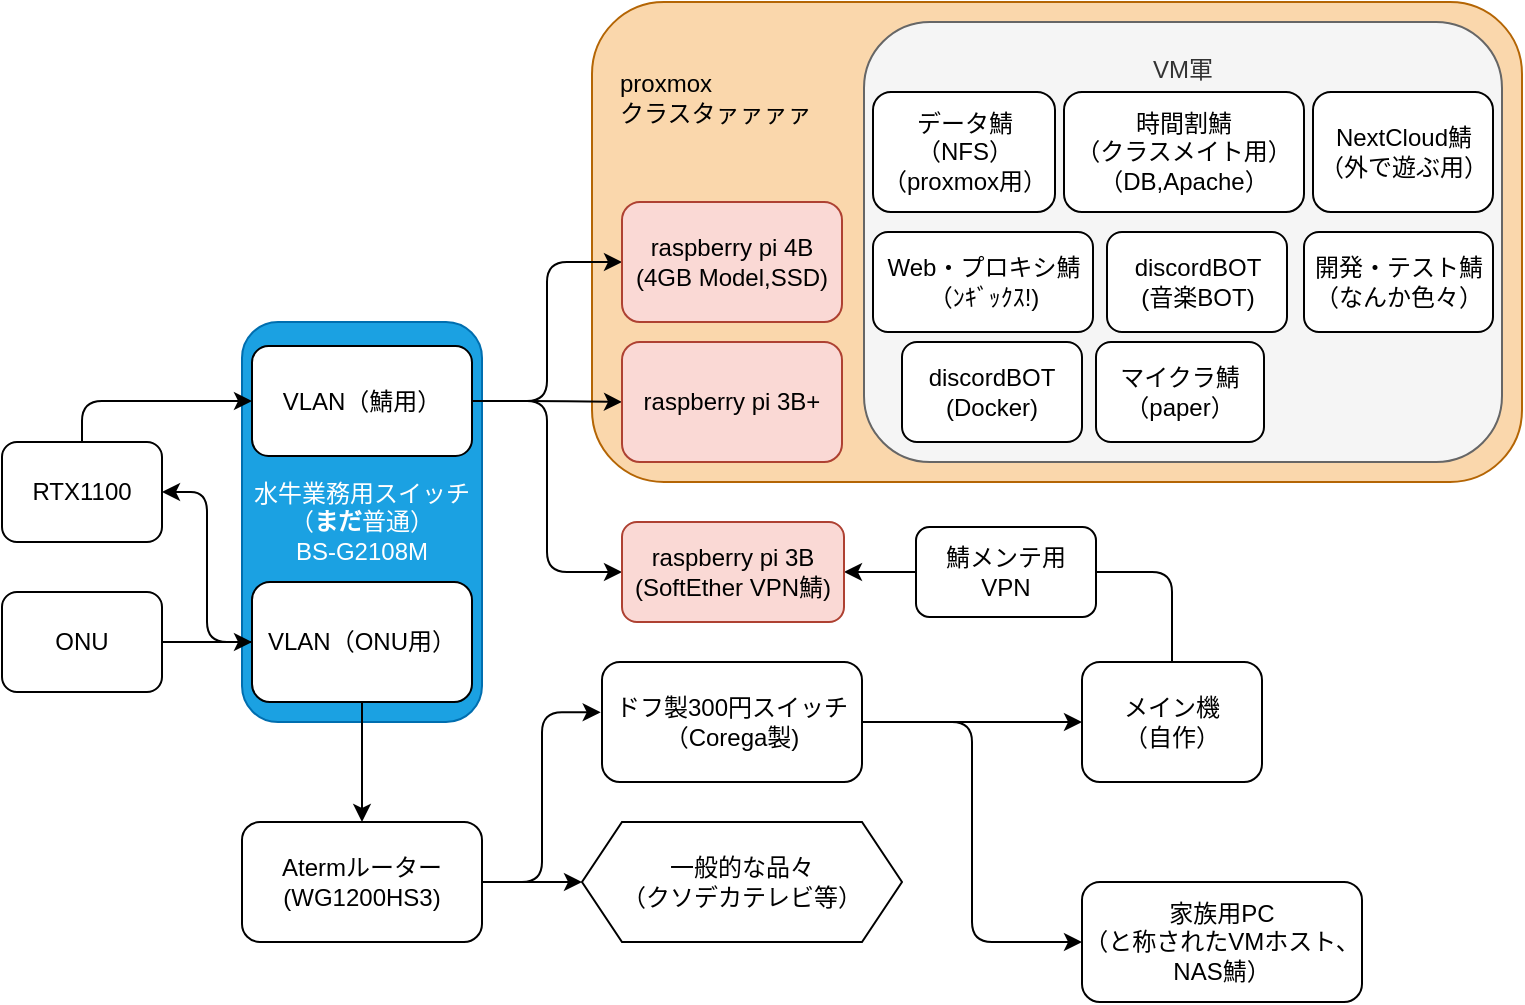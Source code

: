 <mxfile>
    <diagram id="jUWLNYtvDkhMP8iCuSxC" name="Page-1">
        <mxGraphModel dx="327" dy="523" grid="1" gridSize="10" guides="1" tooltips="1" connect="1" arrows="1" fold="1" page="1" pageScale="1" pageWidth="827" pageHeight="583" background="#ffffff" math="0" shadow="0">
            <root>
                <mxCell id="0"/>
                <mxCell id="1" parent="0"/>
                <mxCell id="123" value="&lt;blockquote style=&quot;margin: 0 0 0 40px ; border: none ; padding: 0px&quot;&gt;&lt;/blockquote&gt;&lt;font color=&quot;#000000&quot;&gt;&lt;span style=&quot;text-align: center&quot;&gt;&lt;div style=&quot;text-align: justify&quot;&gt;&lt;span&gt;　proxmox&lt;/span&gt;&lt;/div&gt;&lt;/span&gt;&lt;span style=&quot;text-align: center&quot;&gt;&lt;div style=&quot;text-align: justify&quot;&gt;&lt;span&gt;　クラスタァァァァ&lt;/span&gt;&lt;/div&gt;&lt;/span&gt;&lt;/font&gt;&lt;div style=&quot;text-align: justify&quot;&gt;&lt;font color=&quot;#000000&quot;&gt;&lt;br&gt;&lt;/font&gt;&lt;/div&gt;&lt;div style=&quot;text-align: justify&quot;&gt;&lt;font color=&quot;#000000&quot;&gt;&lt;br&gt;&lt;/font&gt;&lt;/div&gt;&lt;div style=&quot;text-align: justify&quot;&gt;&lt;font color=&quot;#000000&quot;&gt;&lt;br&gt;&lt;/font&gt;&lt;/div&gt;&lt;div style=&quot;text-align: justify&quot;&gt;&lt;font color=&quot;#000000&quot;&gt;&lt;br&gt;&lt;/font&gt;&lt;/div&gt;&lt;div style=&quot;text-align: justify&quot;&gt;&lt;font color=&quot;#000000&quot;&gt;&lt;br&gt;&lt;/font&gt;&lt;/div&gt;&lt;div style=&quot;text-align: justify&quot;&gt;&lt;font color=&quot;#000000&quot;&gt;&amp;nbsp;&lt;/font&gt;&lt;/div&gt;&lt;blockquote style=&quot;margin: 0 0 0 40px ; border: none ; padding: 0px&quot;&gt;&lt;/blockquote&gt;&lt;blockquote style=&quot;margin: 0 0 0 40px ; border: none ; padding: 0px&quot;&gt;&lt;/blockquote&gt;&lt;blockquote style=&quot;margin: 0 0 0 40px ; border: none ; padding: 0px&quot;&gt;&lt;/blockquote&gt;&lt;blockquote style=&quot;margin: 0 0 0 40px ; border: none ; padding: 0px&quot;&gt;&lt;/blockquote&gt;&lt;blockquote style=&quot;margin: 0 0 0 40px ; border: none ; padding: 0px&quot;&gt;&lt;/blockquote&gt;&lt;blockquote style=&quot;margin: 0 0 0 40px ; border: none ; padding: 0px&quot;&gt;&lt;/blockquote&gt;&lt;blockquote style=&quot;margin: 0 0 0 40px ; border: none ; padding: 0px&quot;&gt;&lt;/blockquote&gt;&lt;blockquote style=&quot;text-align: center ; margin: 0px 0px 0px 40px ; border: none ; padding: 0px&quot;&gt;&lt;font color=&quot;#000000&quot;&gt;&lt;br&gt;&lt;/font&gt;&lt;/blockquote&gt;&lt;blockquote style=&quot;text-align: center ; margin: 0px 0px 0px 40px ; border: none ; padding: 0px&quot;&gt;&lt;font color=&quot;#000000&quot;&gt;&lt;br&gt;&lt;/font&gt;&lt;/blockquote&gt;&lt;blockquote style=&quot;text-align: center ; margin: 0px 0px 0px 40px ; border: none ; padding: 0px&quot;&gt;&lt;font color=&quot;#000000&quot;&gt;&lt;br&gt;&lt;/font&gt;&lt;/blockquote&gt;&lt;blockquote style=&quot;text-align: center ; margin: 0px 0px 0px 40px ; border: none ; padding: 0px&quot;&gt;&lt;br&gt;&lt;/blockquote&gt;" style="rounded=1;whiteSpace=wrap;html=1;align=left;fillColor=#fad7ac;strokeColor=#b46504;" parent="1" vertex="1">
                    <mxGeometry x="334" y="40" width="465" height="240" as="geometry"/>
                </mxCell>
                <mxCell id="132" value="VM軍&lt;br&gt;&lt;br&gt;&lt;br&gt;&lt;br&gt;&lt;br&gt;&lt;br&gt;&lt;br&gt;&lt;br&gt;&lt;br&gt;&lt;br&gt;&lt;br&gt;&lt;br&gt;&lt;br&gt;" style="rounded=1;whiteSpace=wrap;html=1;fillColor=#f5f5f5;strokeColor=#666666;fontColor=#333333;" parent="1" vertex="1">
                    <mxGeometry x="470" y="50" width="319" height="220" as="geometry"/>
                </mxCell>
                <mxCell id="95" value="ONU" style="rounded=1;whiteSpace=wrap;html=1;" parent="1" vertex="1">
                    <mxGeometry x="39" y="335" width="80" height="50" as="geometry"/>
                </mxCell>
                <mxCell id="96" value="水牛業務用スイッチ&lt;br&gt;&lt;div&gt;（&lt;b&gt;まだ&lt;/b&gt;普通）&lt;/div&gt;&lt;div&gt;&lt;/div&gt;BS-G2108M" style="rounded=1;whiteSpace=wrap;html=1;fillColor=#1ba1e2;strokeColor=#006EAF;fontColor=#ffffff;" parent="1" vertex="1">
                    <mxGeometry x="159" y="200" width="120" height="200" as="geometry"/>
                </mxCell>
                <mxCell id="128" style="edgeStyle=orthogonalEdgeStyle;html=1;exitX=1;exitY=0.5;exitDx=0;exitDy=0;entryX=0;entryY=0.5;entryDx=0;entryDy=0;strokeColor=#000000;" parent="1" source="97" target="126" edge="1">
                    <mxGeometry relative="1" as="geometry"/>
                </mxCell>
                <mxCell id="129" style="edgeStyle=orthogonalEdgeStyle;html=1;exitX=1;exitY=0.5;exitDx=0;exitDy=0;entryX=0;entryY=0.5;entryDx=0;entryDy=0;strokeColor=#000000;" parent="1" source="97" target="125" edge="1">
                    <mxGeometry relative="1" as="geometry"/>
                </mxCell>
                <mxCell id="130" style="edgeStyle=orthogonalEdgeStyle;html=1;exitX=1;exitY=0.5;exitDx=0;exitDy=0;entryX=0;entryY=0.5;entryDx=0;entryDy=0;strokeColor=#000000;" parent="1" source="97" target="124" edge="1">
                    <mxGeometry relative="1" as="geometry"/>
                </mxCell>
                <mxCell id="97" value="VLAN（鯖用）" style="rounded=1;whiteSpace=wrap;html=1;" parent="1" vertex="1">
                    <mxGeometry x="164" y="212" width="110" height="55" as="geometry"/>
                </mxCell>
                <mxCell id="108" style="edgeStyle=elbowEdgeStyle;html=1;exitX=0;exitY=0.5;exitDx=0;exitDy=0;entryX=1;entryY=0.5;entryDx=0;entryDy=0;strokeColor=#000000;" parent="1" source="98" target="103" edge="1">
                    <mxGeometry relative="1" as="geometry"/>
                </mxCell>
                <mxCell id="114" style="edgeStyle=orthogonalEdgeStyle;html=1;exitX=0.5;exitY=1;exitDx=0;exitDy=0;entryX=0.5;entryY=0;entryDx=0;entryDy=0;strokeColor=#000000;" parent="1" source="98" target="102" edge="1">
                    <mxGeometry relative="1" as="geometry"/>
                </mxCell>
                <mxCell id="98" value="VLAN（ONU用）" style="rounded=1;whiteSpace=wrap;html=1;" parent="1" vertex="1">
                    <mxGeometry x="164" y="330" width="110" height="60" as="geometry"/>
                </mxCell>
                <mxCell id="100" value="" style="edgeStyle=elbowEdgeStyle;endArrow=classic;html=1;entryX=0;entryY=0.5;entryDx=0;entryDy=0;exitX=1;exitY=0.5;exitDx=0;exitDy=0;strokeColor=#000000;" parent="1" source="95" target="98" edge="1">
                    <mxGeometry width="50" height="50" relative="1" as="geometry">
                        <mxPoint x="122" y="293" as="sourcePoint"/>
                        <mxPoint x="104" y="45" as="targetPoint"/>
                    </mxGeometry>
                </mxCell>
                <mxCell id="118" style="edgeStyle=orthogonalEdgeStyle;html=1;exitX=1;exitY=0.5;exitDx=0;exitDy=0;entryX=0;entryY=0.5;entryDx=0;entryDy=0;strokeColor=#000000;" parent="1" source="102" target="117" edge="1">
                    <mxGeometry relative="1" as="geometry"/>
                </mxCell>
                <mxCell id="120" style="edgeStyle=orthogonalEdgeStyle;html=1;exitX=1;exitY=0.5;exitDx=0;exitDy=0;entryX=-0.005;entryY=0.419;entryDx=0;entryDy=0;entryPerimeter=0;strokeColor=#000000;" parent="1" source="102" target="119" edge="1">
                    <mxGeometry relative="1" as="geometry"/>
                </mxCell>
                <mxCell id="102" value="Atermルーター&lt;br&gt;(WG1200HS3)" style="rounded=1;whiteSpace=wrap;html=1;" parent="1" vertex="1">
                    <mxGeometry x="159" y="450" width="120" height="60" as="geometry"/>
                </mxCell>
                <mxCell id="113" style="edgeStyle=orthogonalEdgeStyle;html=1;exitX=0.5;exitY=0;exitDx=0;exitDy=0;strokeColor=#000000;" parent="1" source="103" target="97" edge="1">
                    <mxGeometry relative="1" as="geometry"/>
                </mxCell>
                <mxCell id="103" value="RTX1100" style="rounded=1;whiteSpace=wrap;html=1;" parent="1" vertex="1">
                    <mxGeometry x="39" y="260" width="80" height="50" as="geometry"/>
                </mxCell>
                <mxCell id="117" value="一般的な品々&lt;br&gt;（クソデカテレビ等）" style="shape=hexagon;perimeter=hexagonPerimeter2;whiteSpace=wrap;html=1;fixedSize=1;" parent="1" vertex="1">
                    <mxGeometry x="329" y="450" width="160" height="60" as="geometry"/>
                </mxCell>
                <mxCell id="122" style="edgeStyle=orthogonalEdgeStyle;html=1;exitX=1;exitY=0.5;exitDx=0;exitDy=0;entryX=0;entryY=0.5;entryDx=0;entryDy=0;strokeColor=#000000;" parent="1" source="119" target="121" edge="1">
                    <mxGeometry relative="1" as="geometry"/>
                </mxCell>
                <mxCell id="141" style="edgeStyle=orthogonalEdgeStyle;html=1;exitX=1;exitY=0.5;exitDx=0;exitDy=0;entryX=0;entryY=0.5;entryDx=0;entryDy=0;strokeColor=#000000;" parent="1" source="119" target="140" edge="1">
                    <mxGeometry relative="1" as="geometry"/>
                </mxCell>
                <mxCell id="119" value="ドフ製300円スイッチ&lt;br&gt;（Corega製)" style="rounded=1;whiteSpace=wrap;html=1;" parent="1" vertex="1">
                    <mxGeometry x="339" y="370" width="130" height="60" as="geometry"/>
                </mxCell>
                <mxCell id="138" style="edgeStyle=orthogonalEdgeStyle;html=1;exitX=0.5;exitY=0;exitDx=0;exitDy=0;entryX=1;entryY=0.5;entryDx=0;entryDy=0;strokeColor=#000000;" parent="1" source="121" target="124" edge="1">
                    <mxGeometry relative="1" as="geometry"/>
                </mxCell>
                <mxCell id="121" value="メイン機&lt;br&gt;（自作）" style="rounded=1;whiteSpace=wrap;html=1;" parent="1" vertex="1">
                    <mxGeometry x="579" y="370" width="90" height="60" as="geometry"/>
                </mxCell>
                <mxCell id="124" value="&lt;font color=&quot;#000000&quot;&gt;raspberry pi 3B&lt;br&gt;(SoftEther VPN鯖)&lt;/font&gt;" style="rounded=1;whiteSpace=wrap;html=1;fillColor=#fad9d5;strokeColor=#ae4132;" parent="1" vertex="1">
                    <mxGeometry x="349" y="300" width="111" height="50" as="geometry"/>
                </mxCell>
                <mxCell id="125" value="&lt;font color=&quot;#000000&quot;&gt;raspberry pi 4B&lt;br&gt;(4GB Model,SSD)&lt;/font&gt;" style="rounded=1;whiteSpace=wrap;html=1;fillColor=#fad9d5;strokeColor=#ae4132;" parent="1" vertex="1">
                    <mxGeometry x="349" y="140" width="110" height="60" as="geometry"/>
                </mxCell>
                <mxCell id="126" value="&lt;font color=&quot;#000000&quot;&gt;raspberry pi 3B+&lt;/font&gt;" style="rounded=1;whiteSpace=wrap;html=1;fillColor=#fad9d5;strokeColor=#ae4132;" parent="1" vertex="1">
                    <mxGeometry x="349" y="210" width="110" height="60" as="geometry"/>
                </mxCell>
                <mxCell id="131" value="discordBOT&lt;br&gt;(音楽BOT)" style="rounded=1;whiteSpace=wrap;html=1;" parent="1" vertex="1">
                    <mxGeometry x="591.5" y="155" width="90" height="50" as="geometry"/>
                </mxCell>
                <mxCell id="133" value="Web・プロキシ鯖&lt;br&gt;（ﾝｷﾞｯｸｽ!)" style="rounded=1;whiteSpace=wrap;html=1;" parent="1" vertex="1">
                    <mxGeometry x="474.5" y="155" width="110" height="50" as="geometry"/>
                </mxCell>
                <mxCell id="134" value="データ鯖&lt;br&gt;（NFS）（proxmox用）" style="rounded=1;whiteSpace=wrap;html=1;" parent="1" vertex="1">
                    <mxGeometry x="474.5" y="85" width="91" height="60" as="geometry"/>
                </mxCell>
                <mxCell id="135" value="時間割鯖&lt;br&gt;（クラスメイト用）&lt;br&gt;（DB,Apache）" style="rounded=1;whiteSpace=wrap;html=1;" parent="1" vertex="1">
                    <mxGeometry x="570" y="85" width="120" height="60" as="geometry"/>
                </mxCell>
                <mxCell id="136" value="discordBOT&lt;br&gt;(Docker)" style="rounded=1;whiteSpace=wrap;html=1;" parent="1" vertex="1">
                    <mxGeometry x="489" y="210" width="90" height="50" as="geometry"/>
                </mxCell>
                <mxCell id="137" value="開発・テスト鯖&lt;br&gt;（なんか色々）" style="rounded=1;whiteSpace=wrap;html=1;" parent="1" vertex="1">
                    <mxGeometry x="690" y="155" width="94.5" height="50" as="geometry"/>
                </mxCell>
                <mxCell id="139" value="鯖メンテ用&lt;br&gt;VPN" style="rounded=1;whiteSpace=wrap;html=1;" parent="1" vertex="1">
                    <mxGeometry x="496" y="302.5" width="90" height="45" as="geometry"/>
                </mxCell>
                <mxCell id="140" value="家族用PC&lt;br&gt;（と称されたVMホスト、NAS鯖）" style="rounded=1;whiteSpace=wrap;html=1;" parent="1" vertex="1">
                    <mxGeometry x="579" y="480" width="140" height="60" as="geometry"/>
                </mxCell>
                <mxCell id="144" value="NextCloud鯖&lt;br&gt;（外で遊ぶ用）" style="rounded=1;whiteSpace=wrap;html=1;" vertex="1" parent="1">
                    <mxGeometry x="694.5" y="85" width="90" height="60" as="geometry"/>
                </mxCell>
                <mxCell id="145" value="マイクラ鯖&lt;br&gt;（paper）" style="rounded=1;whiteSpace=wrap;html=1;" vertex="1" parent="1">
                    <mxGeometry x="586" y="210" width="84" height="50" as="geometry"/>
                </mxCell>
            </root>
        </mxGraphModel>
    </diagram>
</mxfile>